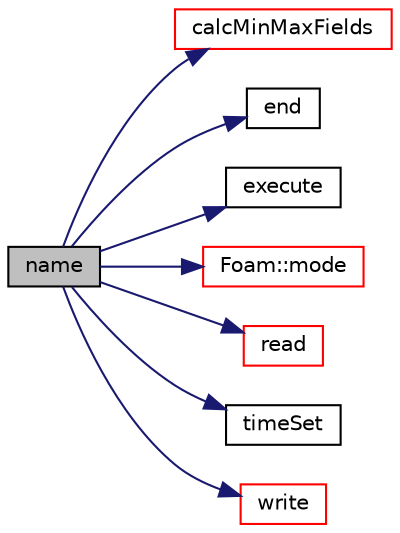 digraph "name"
{
  bgcolor="transparent";
  edge [fontname="Helvetica",fontsize="10",labelfontname="Helvetica",labelfontsize="10"];
  node [fontname="Helvetica",fontsize="10",shape=record];
  rankdir="LR";
  Node1 [label="name",height=0.2,width=0.4,color="black", fillcolor="grey75", style="filled", fontcolor="black"];
  Node1 -> Node2 [color="midnightblue",fontsize="10",style="solid",fontname="Helvetica"];
  Node2 [label="calcMinMaxFields",height=0.2,width=0.4,color="red",URL="$a00765.html#a6126365ecd734d34bcb4c240e4ce8039",tooltip="Calculate the field min/max. "];
  Node1 -> Node3 [color="midnightblue",fontsize="10",style="solid",fontname="Helvetica"];
  Node3 [label="end",height=0.2,width=0.4,color="black",URL="$a00765.html#aaf81d3fdaf258088d7692fa70cece087",tooltip="Execute at the final time-loop, currently does nothing. "];
  Node1 -> Node4 [color="midnightblue",fontsize="10",style="solid",fontname="Helvetica"];
  Node4 [label="execute",height=0.2,width=0.4,color="black",URL="$a00765.html#a61af3e60b94ae3e748f6fbac1e794af7",tooltip="Execute, currently does nothing. "];
  Node1 -> Node5 [color="midnightblue",fontsize="10",style="solid",fontname="Helvetica"];
  Node5 [label="Foam::mode",height=0.2,width=0.4,color="red",URL="$a10733.html#a7c482c9f0ea60317169ee39f62f670d4",tooltip="Return the file mode. "];
  Node1 -> Node6 [color="midnightblue",fontsize="10",style="solid",fontname="Helvetica"];
  Node6 [label="read",height=0.2,width=0.4,color="red",URL="$a00765.html#aa9b8764750bd9ff67ca32b6551dc7847",tooltip="Read the field min/max data. "];
  Node1 -> Node7 [color="midnightblue",fontsize="10",style="solid",fontname="Helvetica"];
  Node7 [label="timeSet",height=0.2,width=0.4,color="black",URL="$a00765.html#a9637c56f3ddc45f3ce62ec07dbe2228f",tooltip="Called when time was set at the end of the Time::operator++. "];
  Node1 -> Node8 [color="midnightblue",fontsize="10",style="solid",fontname="Helvetica"];
  Node8 [label="write",height=0.2,width=0.4,color="red",URL="$a00765.html#aac759501cf6c7895a70eecbef0226ae1",tooltip="Write the fieldMinMax. "];
}
